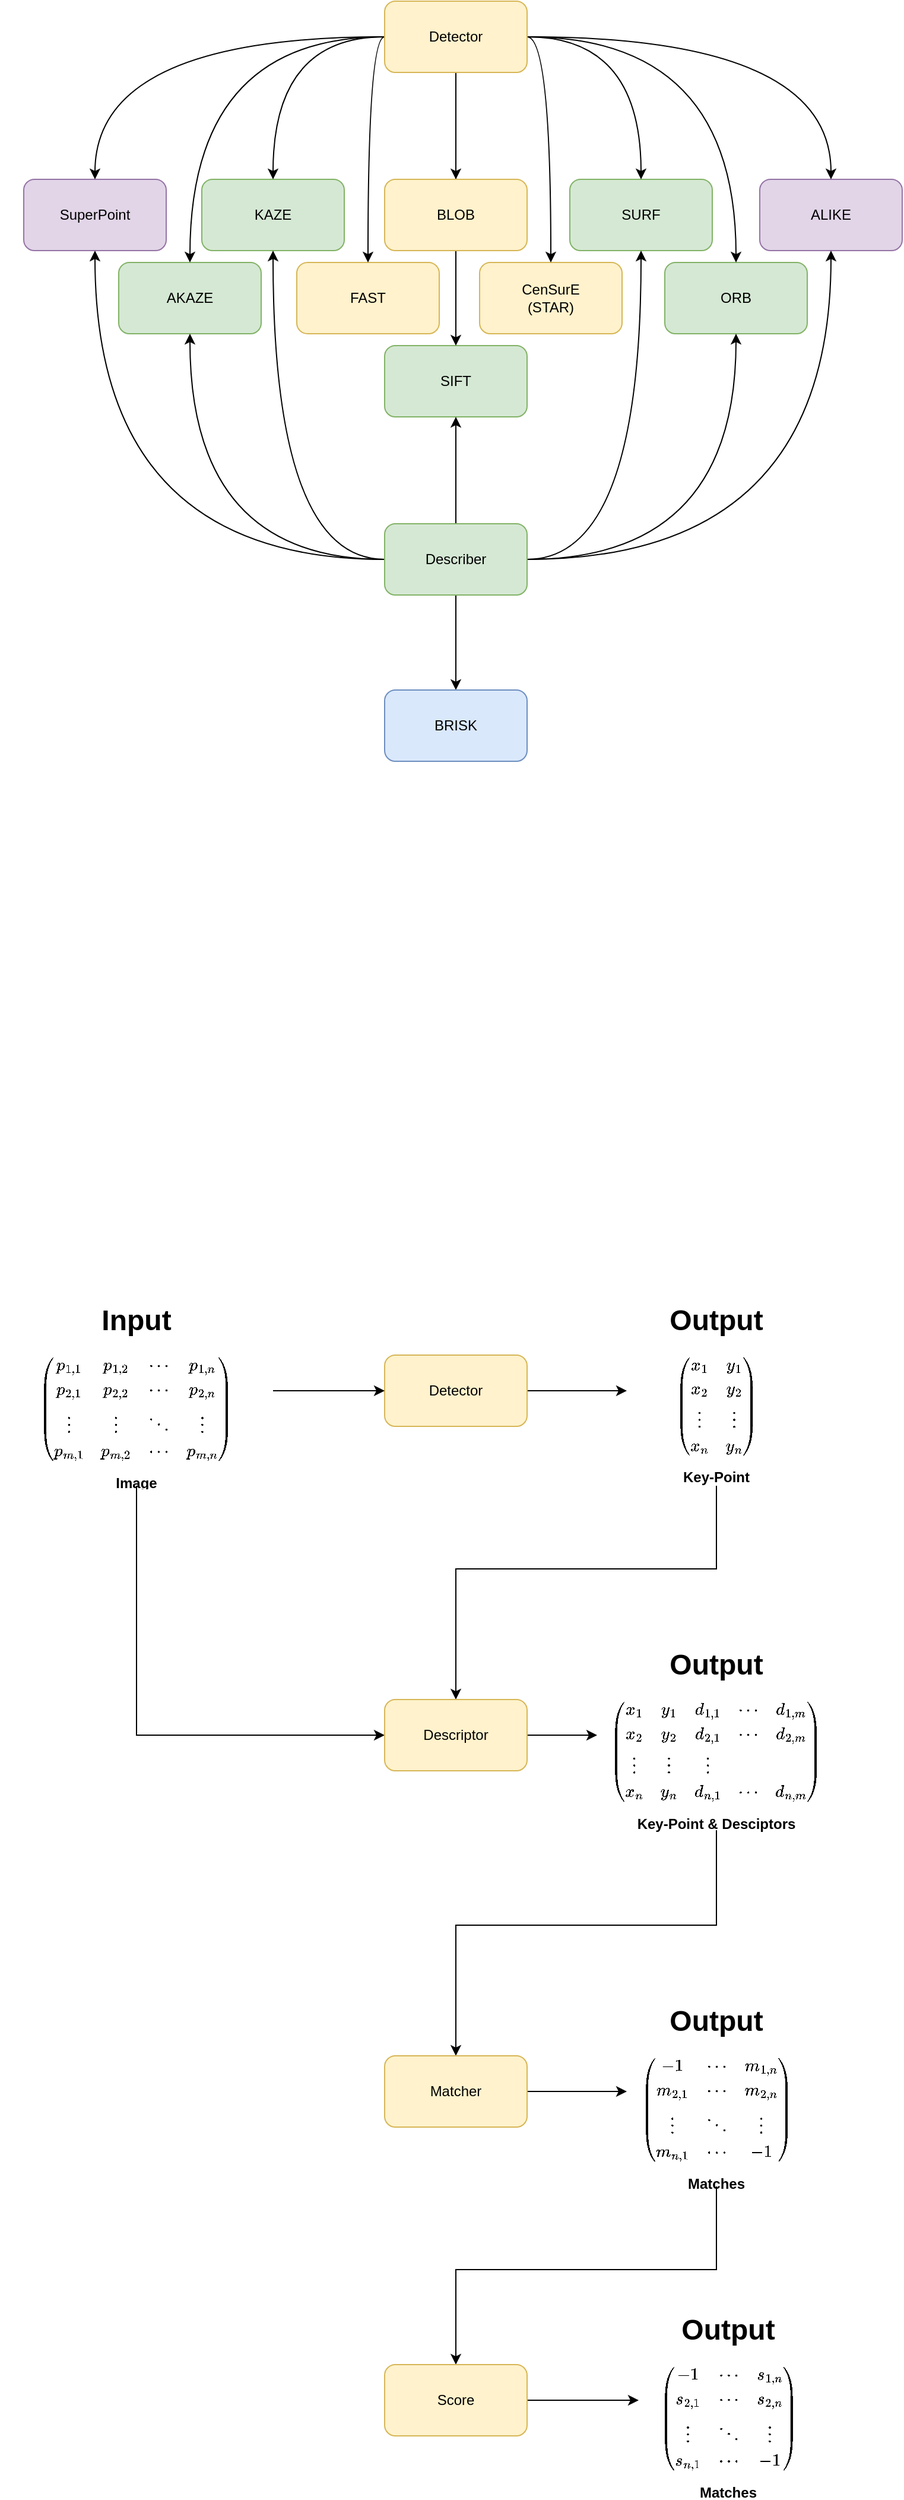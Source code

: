 <mxfile version="24.7.17" pages="4">
  <diagram name="Overview" id="sWZGb71PeXcAvq9mFSg-">
    <mxGraphModel dx="1434" dy="746" grid="1" gridSize="10" guides="1" tooltips="1" connect="1" arrows="1" fold="1" page="1" pageScale="1" pageWidth="827" pageHeight="1169" math="1" shadow="0">
      <root>
        <mxCell id="0" />
        <mxCell id="1" parent="0" />
        <mxCell id="1YRwYZP7mux8M5gWQW1v-1" value="SIFT" style="rounded=1;whiteSpace=wrap;html=1;fillColor=#d5e8d4;strokeColor=#82b366;" parent="1" vertex="1">
          <mxGeometry x="354" y="480" width="120" height="60" as="geometry" />
        </mxCell>
        <mxCell id="1YRwYZP7mux8M5gWQW1v-2" value="SURF" style="rounded=1;whiteSpace=wrap;html=1;fillColor=#d5e8d4;strokeColor=#82b366;" parent="1" vertex="1">
          <mxGeometry x="510" y="340" width="120" height="60" as="geometry" />
        </mxCell>
        <mxCell id="1YRwYZP7mux8M5gWQW1v-3" value="FAST" style="rounded=1;whiteSpace=wrap;html=1;fillColor=#fff2cc;strokeColor=#d6b656;" parent="1" vertex="1">
          <mxGeometry x="280" y="410" width="120" height="60" as="geometry" />
        </mxCell>
        <mxCell id="1YRwYZP7mux8M5gWQW1v-4" value="SuperPoint" style="rounded=1;whiteSpace=wrap;html=1;fillColor=#e1d5e7;strokeColor=#9673a6;" parent="1" vertex="1">
          <mxGeometry x="50" y="340" width="120" height="60" as="geometry" />
        </mxCell>
        <mxCell id="1YRwYZP7mux8M5gWQW1v-5" value="&lt;div&gt;CenSurE&lt;/div&gt;&lt;div&gt;(STAR)&lt;br&gt;&lt;/div&gt;" style="rounded=1;whiteSpace=wrap;html=1;fillColor=#fff2cc;strokeColor=#d6b656;" parent="1" vertex="1">
          <mxGeometry x="434" y="410" width="120" height="60" as="geometry" />
        </mxCell>
        <mxCell id="1YRwYZP7mux8M5gWQW1v-6" value="ORB" style="rounded=1;whiteSpace=wrap;html=1;fillColor=#d5e8d4;strokeColor=#82b366;" parent="1" vertex="1">
          <mxGeometry x="590" y="410" width="120" height="60" as="geometry" />
        </mxCell>
        <mxCell id="1YRwYZP7mux8M5gWQW1v-7" value="AKAZE" style="rounded=1;whiteSpace=wrap;html=1;fillColor=#d5e8d4;strokeColor=#82b366;" parent="1" vertex="1">
          <mxGeometry x="130" y="410" width="120" height="60" as="geometry" />
        </mxCell>
        <mxCell id="1YRwYZP7mux8M5gWQW1v-8" value="KAZE" style="rounded=1;whiteSpace=wrap;html=1;fillColor=#d5e8d4;strokeColor=#82b366;" parent="1" vertex="1">
          <mxGeometry x="200" y="340" width="120" height="60" as="geometry" />
        </mxCell>
        <mxCell id="1YRwYZP7mux8M5gWQW1v-9" value="ALIKE" style="rounded=1;whiteSpace=wrap;html=1;fillColor=#e1d5e7;strokeColor=#9673a6;" parent="1" vertex="1">
          <mxGeometry x="670" y="340" width="120" height="60" as="geometry" />
        </mxCell>
        <mxCell id="1YRwYZP7mux8M5gWQW1v-12" style="edgeStyle=orthogonalEdgeStyle;rounded=1;orthogonalLoop=1;jettySize=auto;html=1;curved=1;" parent="1" source="1YRwYZP7mux8M5gWQW1v-11" target="1YRwYZP7mux8M5gWQW1v-1" edge="1">
          <mxGeometry relative="1" as="geometry" />
        </mxCell>
        <mxCell id="1YRwYZP7mux8M5gWQW1v-13" style="edgeStyle=orthogonalEdgeStyle;rounded=1;orthogonalLoop=1;jettySize=auto;html=1;curved=1;" parent="1" source="1YRwYZP7mux8M5gWQW1v-11" target="1YRwYZP7mux8M5gWQW1v-2" edge="1">
          <mxGeometry relative="1" as="geometry" />
        </mxCell>
        <mxCell id="1YRwYZP7mux8M5gWQW1v-14" style="edgeStyle=orthogonalEdgeStyle;orthogonalLoop=1;jettySize=auto;html=1;curved=1;" parent="1" source="1YRwYZP7mux8M5gWQW1v-11" target="1YRwYZP7mux8M5gWQW1v-9" edge="1">
          <mxGeometry relative="1" as="geometry" />
        </mxCell>
        <mxCell id="1YRwYZP7mux8M5gWQW1v-15" style="edgeStyle=orthogonalEdgeStyle;orthogonalLoop=1;jettySize=auto;html=1;curved=1;" parent="1" source="1YRwYZP7mux8M5gWQW1v-11" target="1YRwYZP7mux8M5gWQW1v-3" edge="1">
          <mxGeometry relative="1" as="geometry">
            <Array as="points">
              <mxPoint x="340" y="220" />
            </Array>
          </mxGeometry>
        </mxCell>
        <mxCell id="1YRwYZP7mux8M5gWQW1v-16" style="edgeStyle=orthogonalEdgeStyle;rounded=1;orthogonalLoop=1;jettySize=auto;html=1;curved=1;" parent="1" source="1YRwYZP7mux8M5gWQW1v-11" target="1YRwYZP7mux8M5gWQW1v-8" edge="1">
          <mxGeometry relative="1" as="geometry" />
        </mxCell>
        <mxCell id="1YRwYZP7mux8M5gWQW1v-17" style="edgeStyle=orthogonalEdgeStyle;rounded=1;orthogonalLoop=1;jettySize=auto;html=1;curved=1;" parent="1" source="1YRwYZP7mux8M5gWQW1v-11" target="1YRwYZP7mux8M5gWQW1v-5" edge="1">
          <mxGeometry relative="1" as="geometry">
            <Array as="points">
              <mxPoint x="494" y="220" />
            </Array>
          </mxGeometry>
        </mxCell>
        <mxCell id="1YRwYZP7mux8M5gWQW1v-18" style="edgeStyle=orthogonalEdgeStyle;rounded=1;orthogonalLoop=1;jettySize=auto;html=1;curved=1;" parent="1" source="1YRwYZP7mux8M5gWQW1v-11" target="1YRwYZP7mux8M5gWQW1v-4" edge="1">
          <mxGeometry relative="1" as="geometry">
            <Array as="points">
              <mxPoint x="110" y="220" />
            </Array>
          </mxGeometry>
        </mxCell>
        <mxCell id="1YRwYZP7mux8M5gWQW1v-19" style="edgeStyle=orthogonalEdgeStyle;rounded=1;orthogonalLoop=1;jettySize=auto;html=1;curved=1;" parent="1" source="1YRwYZP7mux8M5gWQW1v-11" target="1YRwYZP7mux8M5gWQW1v-7" edge="1">
          <mxGeometry relative="1" as="geometry" />
        </mxCell>
        <mxCell id="1YRwYZP7mux8M5gWQW1v-20" style="edgeStyle=orthogonalEdgeStyle;rounded=1;orthogonalLoop=1;jettySize=auto;html=1;curved=1;" parent="1" source="1YRwYZP7mux8M5gWQW1v-11" target="1YRwYZP7mux8M5gWQW1v-6" edge="1">
          <mxGeometry relative="1" as="geometry" />
        </mxCell>
        <mxCell id="1YRwYZP7mux8M5gWQW1v-21" style="edgeStyle=orthogonalEdgeStyle;rounded=1;orthogonalLoop=1;jettySize=auto;html=1;jumpStyle=none;" parent="1" source="1YRwYZP7mux8M5gWQW1v-11" target="1YRwYZP7mux8M5gWQW1v-10" edge="1">
          <mxGeometry relative="1" as="geometry" />
        </mxCell>
        <mxCell id="1YRwYZP7mux8M5gWQW1v-11" value="Detector" style="rounded=1;whiteSpace=wrap;html=1;fillColor=#fff2cc;strokeColor=#d6b656;" parent="1" vertex="1">
          <mxGeometry x="354" y="190" width="120" height="60" as="geometry" />
        </mxCell>
        <mxCell id="1YRwYZP7mux8M5gWQW1v-23" style="edgeStyle=orthogonalEdgeStyle;rounded=1;orthogonalLoop=1;jettySize=auto;html=1;curved=1;" parent="1" source="1YRwYZP7mux8M5gWQW1v-22" target="1YRwYZP7mux8M5gWQW1v-6" edge="1">
          <mxGeometry relative="1" as="geometry" />
        </mxCell>
        <mxCell id="1YRwYZP7mux8M5gWQW1v-24" style="edgeStyle=orthogonalEdgeStyle;rounded=1;orthogonalLoop=1;jettySize=auto;html=1;curved=1;" parent="1" source="1YRwYZP7mux8M5gWQW1v-22" target="1YRwYZP7mux8M5gWQW1v-1" edge="1">
          <mxGeometry relative="1" as="geometry" />
        </mxCell>
        <mxCell id="1YRwYZP7mux8M5gWQW1v-25" style="edgeStyle=orthogonalEdgeStyle;rounded=1;orthogonalLoop=1;jettySize=auto;html=1;curved=1;" parent="1" source="1YRwYZP7mux8M5gWQW1v-22" target="1YRwYZP7mux8M5gWQW1v-2" edge="1">
          <mxGeometry relative="1" as="geometry" />
        </mxCell>
        <mxCell id="1YRwYZP7mux8M5gWQW1v-26" style="edgeStyle=orthogonalEdgeStyle;rounded=1;orthogonalLoop=1;jettySize=auto;html=1;curved=1;" parent="1" source="1YRwYZP7mux8M5gWQW1v-22" target="1YRwYZP7mux8M5gWQW1v-9" edge="1">
          <mxGeometry relative="1" as="geometry" />
        </mxCell>
        <mxCell id="1YRwYZP7mux8M5gWQW1v-28" style="edgeStyle=orthogonalEdgeStyle;rounded=1;orthogonalLoop=1;jettySize=auto;html=1;curved=1;" parent="1" source="1YRwYZP7mux8M5gWQW1v-22" target="1YRwYZP7mux8M5gWQW1v-7" edge="1">
          <mxGeometry relative="1" as="geometry" />
        </mxCell>
        <mxCell id="1YRwYZP7mux8M5gWQW1v-29" style="edgeStyle=orthogonalEdgeStyle;rounded=1;orthogonalLoop=1;jettySize=auto;html=1;curved=1;" parent="1" source="1YRwYZP7mux8M5gWQW1v-22" target="1YRwYZP7mux8M5gWQW1v-8" edge="1">
          <mxGeometry relative="1" as="geometry" />
        </mxCell>
        <mxCell id="1YRwYZP7mux8M5gWQW1v-31" style="edgeStyle=orthogonalEdgeStyle;rounded=1;orthogonalLoop=1;jettySize=auto;html=1;curved=1;" parent="1" source="1YRwYZP7mux8M5gWQW1v-22" target="1YRwYZP7mux8M5gWQW1v-30" edge="1">
          <mxGeometry relative="1" as="geometry" />
        </mxCell>
        <mxCell id="1YRwYZP7mux8M5gWQW1v-35" style="edgeStyle=orthogonalEdgeStyle;rounded=1;orthogonalLoop=1;jettySize=auto;html=1;curved=1;" parent="1" source="1YRwYZP7mux8M5gWQW1v-22" target="1YRwYZP7mux8M5gWQW1v-4" edge="1">
          <mxGeometry relative="1" as="geometry" />
        </mxCell>
        <mxCell id="1YRwYZP7mux8M5gWQW1v-22" value="Describer" style="rounded=1;whiteSpace=wrap;html=1;fillColor=#d5e8d4;strokeColor=#82b366;" parent="1" vertex="1">
          <mxGeometry x="354" y="630" width="120" height="60" as="geometry" />
        </mxCell>
        <mxCell id="1YRwYZP7mux8M5gWQW1v-30" value="BRISK" style="rounded=1;whiteSpace=wrap;html=1;fillColor=#dae8fc;strokeColor=#6c8ebf;" parent="1" vertex="1">
          <mxGeometry x="354" y="770" width="120" height="60" as="geometry" />
        </mxCell>
        <mxCell id="1YRwYZP7mux8M5gWQW1v-10" value="BLOB" style="rounded=1;whiteSpace=wrap;html=1;fillColor=#fff2cc;strokeColor=#d6b656;" parent="1" vertex="1">
          <mxGeometry x="354" y="340" width="120" height="60" as="geometry" />
        </mxCell>
        <mxCell id="dpipNgCdHTUiP3xivRw5-1" style="edgeStyle=orthogonalEdgeStyle;rounded=0;orthogonalLoop=1;jettySize=auto;html=1;" edge="1" parent="1" source="dpipNgCdHTUiP3xivRw5-2" target="dpipNgCdHTUiP3xivRw5-5">
          <mxGeometry relative="1" as="geometry" />
        </mxCell>
        <mxCell id="dpipNgCdHTUiP3xivRw5-2" value="Detector" style="rounded=1;whiteSpace=wrap;html=1;fillColor=#fff2cc;strokeColor=#d6b656;" vertex="1" parent="1">
          <mxGeometry x="354" y="1330" width="120" height="60" as="geometry" />
        </mxCell>
        <mxCell id="dpipNgCdHTUiP3xivRw5-3" style="edgeStyle=orthogonalEdgeStyle;rounded=0;orthogonalLoop=1;jettySize=auto;html=1;" edge="1" parent="1" source="dpipNgCdHTUiP3xivRw5-4" target="dpipNgCdHTUiP3xivRw5-2">
          <mxGeometry relative="1" as="geometry" />
        </mxCell>
        <mxCell id="JdxUWr3azll5kuXcbtau-2" style="edgeStyle=orthogonalEdgeStyle;rounded=0;orthogonalLoop=1;jettySize=auto;html=1;" edge="1" parent="1" source="dpipNgCdHTUiP3xivRw5-4" target="k4X7iBls5FALdDRRIQfm-2">
          <mxGeometry relative="1" as="geometry">
            <Array as="points">
              <mxPoint x="145" y="1650" />
            </Array>
          </mxGeometry>
        </mxCell>
        <mxCell id="dpipNgCdHTUiP3xivRw5-4" value="&lt;h1 style=&quot;margin-top: 0px;&quot;&gt;Input&lt;/h1&gt;&lt;p&gt;$$\begin{pmatrix}&lt;br&gt;  p_{1,1} &amp;amp; p_{1,2} &amp;amp; \cdots &amp;amp; p_{1,n} \\&lt;br&gt;  p_{2,1} &amp;amp; p_{2,2} &amp;amp; \cdots &amp;amp; p_{2,n} \\&lt;br&gt;  \vdots  &amp;amp; \vdots  &amp;amp; \ddots &amp;amp; \vdots  \\&lt;br&gt;  p_{m,1} &amp;amp; p_{m,2} &amp;amp; \cdots &amp;amp; p_{m,n}&lt;br&gt; \end{pmatrix}$$&lt;/p&gt;&lt;p&gt;&lt;b&gt;Image&lt;/b&gt;&lt;/p&gt;" style="text;html=1;whiteSpace=wrap;overflow=hidden;rounded=0;verticalAlign=top;align=center;" vertex="1" parent="1">
          <mxGeometry x="30" y="1280" width="230" height="160" as="geometry" />
        </mxCell>
        <mxCell id="JdxUWr3azll5kuXcbtau-1" style="edgeStyle=orthogonalEdgeStyle;rounded=0;orthogonalLoop=1;jettySize=auto;html=1;" edge="1" parent="1" source="dpipNgCdHTUiP3xivRw5-5" target="k4X7iBls5FALdDRRIQfm-2">
          <mxGeometry relative="1" as="geometry">
            <Array as="points">
              <mxPoint x="634" y="1510" />
              <mxPoint x="414" y="1510" />
            </Array>
          </mxGeometry>
        </mxCell>
        <mxCell id="dpipNgCdHTUiP3xivRw5-5" value="&lt;h1 style=&quot;margin-top: 0px;&quot;&gt;Output&lt;/h1&gt;&lt;p&gt;$$\begin{pmatrix}&lt;br&gt;  x_{1} &amp;amp; y_{1} \\&lt;br&gt;x_{2} &amp;amp; y_{2} \\&lt;br&gt;  \vdots  &amp;amp; \vdots \\&lt;br&gt;x_{n} &amp;amp; y_{n} \\&lt;br&gt;\end{pmatrix}$$&lt;/p&gt;&lt;p&gt;&lt;b&gt;Key-Point&lt;/b&gt;&lt;br&gt;&lt;/p&gt;" style="text;html=1;whiteSpace=wrap;overflow=hidden;rounded=0;verticalAlign=top;align=center;" vertex="1" parent="1">
          <mxGeometry x="558" y="1280" width="151" height="160" as="geometry" />
        </mxCell>
        <mxCell id="k4X7iBls5FALdDRRIQfm-1" style="edgeStyle=orthogonalEdgeStyle;rounded=0;orthogonalLoop=1;jettySize=auto;html=1;" edge="1" parent="1" source="k4X7iBls5FALdDRRIQfm-2" target="k4X7iBls5FALdDRRIQfm-5">
          <mxGeometry relative="1" as="geometry" />
        </mxCell>
        <mxCell id="k4X7iBls5FALdDRRIQfm-2" value="Descriptor" style="rounded=1;whiteSpace=wrap;html=1;fillColor=#fff2cc;strokeColor=#d6b656;" vertex="1" parent="1">
          <mxGeometry x="354" y="1620" width="120" height="60" as="geometry" />
        </mxCell>
        <mxCell id="Ujr6EPvd9NAxdhH3B1AX-6" style="edgeStyle=orthogonalEdgeStyle;rounded=0;orthogonalLoop=1;jettySize=auto;html=1;" edge="1" parent="1" source="k4X7iBls5FALdDRRIQfm-5" target="Ujr6EPvd9NAxdhH3B1AX-2">
          <mxGeometry relative="1" as="geometry">
            <Array as="points">
              <mxPoint x="634" y="1810" />
              <mxPoint x="414" y="1810" />
            </Array>
          </mxGeometry>
        </mxCell>
        <mxCell id="k4X7iBls5FALdDRRIQfm-5" value="&lt;h1 style=&quot;margin-top: 0px;&quot;&gt;Output&lt;/h1&gt;&lt;p&gt;$$\begin{pmatrix}&lt;br&gt;  x_{1} &amp;amp; y_{1} &amp;amp; d_{1,1} &amp;amp; \cdots &amp;amp; d_{1,m} \\&lt;br&gt;x_{2} &amp;amp; y_{2} &amp;amp; d_{2,1} &amp;amp; \cdots &amp;amp; d_{2,m}\\&lt;br&gt;  \vdots  &amp;amp; \vdots  &amp;amp; \vdots \\&lt;br&gt;x_{n} &amp;amp; y_{n} &amp;amp; d_{n,1} &amp;amp; \cdots &amp;amp; d_{n,m}\\&lt;br&gt;\end{pmatrix}$$&lt;/p&gt;&lt;p&gt;&lt;b&gt;Key-Point &amp;amp; Desciptors&lt;/b&gt;&lt;/p&gt;" style="text;html=1;whiteSpace=wrap;overflow=hidden;rounded=0;verticalAlign=top;align=center;" vertex="1" parent="1">
          <mxGeometry x="533" y="1570" width="201" height="160" as="geometry" />
        </mxCell>
        <mxCell id="Ujr6EPvd9NAxdhH3B1AX-1" style="edgeStyle=orthogonalEdgeStyle;rounded=0;orthogonalLoop=1;jettySize=auto;html=1;" edge="1" parent="1" source="Ujr6EPvd9NAxdhH3B1AX-2" target="Ujr6EPvd9NAxdhH3B1AX-5">
          <mxGeometry relative="1" as="geometry" />
        </mxCell>
        <mxCell id="Ujr6EPvd9NAxdhH3B1AX-2" value="&lt;div&gt;Matcher&lt;/div&gt;" style="rounded=1;whiteSpace=wrap;html=1;fillColor=#fff2cc;strokeColor=#d6b656;" vertex="1" parent="1">
          <mxGeometry x="354" y="1920" width="120" height="60" as="geometry" />
        </mxCell>
        <mxCell id="gwdEQLE45ms3bIy8mP9c-2" style="edgeStyle=orthogonalEdgeStyle;rounded=0;orthogonalLoop=1;jettySize=auto;html=1;" edge="1" parent="1" source="Ujr6EPvd9NAxdhH3B1AX-5" target="gwdEQLE45ms3bIy8mP9c-1">
          <mxGeometry relative="1" as="geometry">
            <Array as="points">
              <mxPoint x="634" y="2100" />
              <mxPoint x="414" y="2100" />
            </Array>
          </mxGeometry>
        </mxCell>
        <mxCell id="Ujr6EPvd9NAxdhH3B1AX-5" value="&lt;h1 style=&quot;margin-top: 0px;&quot;&gt;Output&lt;/h1&gt;&lt;p&gt;$$\begin{pmatrix}&lt;br&gt;  -1 &amp;amp; \cdots &amp;amp; m_{1,n} \\&lt;br&gt;m_{2,1} &amp;amp; \cdots &amp;amp; m_{2,n} \\&lt;br&gt;  \vdots  &amp;amp;  \ddots &amp;amp; \vdots \\&lt;br&gt;m_{n,1} &amp;amp; \cdots &amp;amp; -1 \\&lt;br&gt;\end{pmatrix}$$&lt;/p&gt;&lt;p&gt;&lt;b&gt;Matches&lt;/b&gt;&lt;br&gt;&lt;/p&gt;" style="text;html=1;whiteSpace=wrap;overflow=hidden;rounded=0;verticalAlign=top;align=center;" vertex="1" parent="1">
          <mxGeometry x="558" y="1870" width="151" height="160" as="geometry" />
        </mxCell>
        <mxCell id="gwdEQLE45ms3bIy8mP9c-5" style="edgeStyle=orthogonalEdgeStyle;rounded=0;orthogonalLoop=1;jettySize=auto;html=1;" edge="1" parent="1" source="gwdEQLE45ms3bIy8mP9c-1" target="gwdEQLE45ms3bIy8mP9c-6">
          <mxGeometry relative="1" as="geometry">
            <mxPoint x="558" y="2210" as="targetPoint" />
          </mxGeometry>
        </mxCell>
        <mxCell id="gwdEQLE45ms3bIy8mP9c-1" value="Score" style="rounded=1;whiteSpace=wrap;html=1;fillColor=#fff2cc;strokeColor=#d6b656;" vertex="1" parent="1">
          <mxGeometry x="354" y="2180" width="120" height="60" as="geometry" />
        </mxCell>
        <mxCell id="gwdEQLE45ms3bIy8mP9c-6" value="&lt;h1 style=&quot;margin-top: 0px;&quot;&gt;Output&lt;/h1&gt;&lt;p&gt;$$\begin{pmatrix}&lt;br&gt;  -1 &amp;amp; \cdots &amp;amp; s_{1,n} \\&lt;br&gt;s_{2,1} &amp;amp; \cdots &amp;amp; s_{2,n} \\&lt;br&gt;  \vdots  &amp;amp;  \ddots &amp;amp; \vdots \\&lt;br&gt;s_{n,1} &amp;amp; \cdots &amp;amp; -1 \\&lt;br&gt;\end{pmatrix}$$&lt;/p&gt;&lt;p&gt;&lt;b&gt;Matches&lt;/b&gt;&lt;br&gt;&lt;/p&gt;" style="text;html=1;whiteSpace=wrap;overflow=hidden;rounded=0;verticalAlign=top;align=center;" vertex="1" parent="1">
          <mxGeometry x="568" y="2130" width="151" height="160" as="geometry" />
        </mxCell>
      </root>
    </mxGraphModel>
  </diagram>
  <diagram id="N6PekhX9Nn40iwkXv7Qh" name="Detector">
    <mxGraphModel dx="1434" dy="746" grid="1" gridSize="10" guides="1" tooltips="1" connect="1" arrows="1" fold="1" page="1" pageScale="1" pageWidth="827" pageHeight="1169" math="1" shadow="0">
      <root>
        <mxCell id="0" />
        <mxCell id="1" parent="0" />
        <mxCell id="BrlGefKXM_X4xTfTVveJ-6" style="edgeStyle=orthogonalEdgeStyle;rounded=0;orthogonalLoop=1;jettySize=auto;html=1;" edge="1" parent="1" source="Mf5mvuodhPvErDg2HF0T-1" target="BrlGefKXM_X4xTfTVveJ-4">
          <mxGeometry relative="1" as="geometry" />
        </mxCell>
        <mxCell id="Mf5mvuodhPvErDg2HF0T-1" value="Detector" style="rounded=1;whiteSpace=wrap;html=1;fillColor=#fff2cc;strokeColor=#d6b656;" vertex="1" parent="1">
          <mxGeometry x="353" y="555" width="120" height="60" as="geometry" />
        </mxCell>
        <mxCell id="BrlGefKXM_X4xTfTVveJ-5" style="edgeStyle=orthogonalEdgeStyle;rounded=0;orthogonalLoop=1;jettySize=auto;html=1;" edge="1" parent="1" source="BrlGefKXM_X4xTfTVveJ-2" target="Mf5mvuodhPvErDg2HF0T-1">
          <mxGeometry relative="1" as="geometry" />
        </mxCell>
        <mxCell id="BrlGefKXM_X4xTfTVveJ-2" value="&lt;h1 style=&quot;margin-top: 0px;&quot;&gt;Input&lt;/h1&gt;&lt;p&gt;$$\begin{pmatrix}&lt;br&gt;  p_{1,1} &amp;amp; p_{1,2} &amp;amp; \cdots &amp;amp; p_{1,n} \\&lt;br&gt;  p_{2,1} &amp;amp; p_{2,2} &amp;amp; \cdots &amp;amp; p_{2,n} \\&lt;br&gt;  \vdots  &amp;amp; \vdots  &amp;amp; \ddots &amp;amp; \vdots  \\&lt;br&gt;  p_{m,1} &amp;amp; p_{m,2} &amp;amp; \cdots &amp;amp; p_{m,n}&lt;br&gt; \end{pmatrix}$$&lt;/p&gt;&lt;p&gt;&lt;b&gt;Image&lt;/b&gt;&lt;/p&gt;" style="text;html=1;whiteSpace=wrap;overflow=hidden;rounded=0;verticalAlign=top;align=center;" vertex="1" parent="1">
          <mxGeometry x="79" y="505" width="230" height="160" as="geometry" />
        </mxCell>
        <mxCell id="BrlGefKXM_X4xTfTVveJ-4" value="&lt;h1 style=&quot;margin-top: 0px;&quot;&gt;Output&lt;/h1&gt;&lt;p&gt;$$\begin{pmatrix}&lt;br&gt;  x_{1} &amp;amp; y_{1} \\&lt;br&gt;x_{2} &amp;amp; y_{2} \\&lt;br&gt;  \vdots  &amp;amp; \vdots \\&lt;br&gt;x_{n} &amp;amp; y_{n} \\&lt;br&gt;\end{pmatrix}$$&lt;/p&gt;&lt;p&gt;&lt;b&gt;Key-Point&lt;/b&gt;&lt;br&gt;&lt;/p&gt;" style="text;html=1;whiteSpace=wrap;overflow=hidden;rounded=0;verticalAlign=top;align=center;" vertex="1" parent="1">
          <mxGeometry x="519" y="505" width="151" height="160" as="geometry" />
        </mxCell>
      </root>
    </mxGraphModel>
  </diagram>
  <diagram name="Descriptor" id="cOo___V8ond1qroJ-_UN">
    <mxGraphModel dx="1434" dy="746" grid="1" gridSize="10" guides="1" tooltips="1" connect="1" arrows="1" fold="1" page="1" pageScale="1" pageWidth="827" pageHeight="1169" math="1" shadow="0">
      <root>
        <mxCell id="spUz1z7xRws1sokVrXlX-0" />
        <mxCell id="spUz1z7xRws1sokVrXlX-1" parent="spUz1z7xRws1sokVrXlX-0" />
        <mxCell id="spUz1z7xRws1sokVrXlX-2" style="edgeStyle=orthogonalEdgeStyle;rounded=0;orthogonalLoop=1;jettySize=auto;html=1;" edge="1" parent="spUz1z7xRws1sokVrXlX-1" source="spUz1z7xRws1sokVrXlX-3" target="spUz1z7xRws1sokVrXlX-6">
          <mxGeometry relative="1" as="geometry" />
        </mxCell>
        <mxCell id="spUz1z7xRws1sokVrXlX-3" value="Descriptor" style="rounded=1;whiteSpace=wrap;html=1;fillColor=#fff2cc;strokeColor=#d6b656;" vertex="1" parent="spUz1z7xRws1sokVrXlX-1">
          <mxGeometry x="353" y="555" width="120" height="60" as="geometry" />
        </mxCell>
        <mxCell id="spUz1z7xRws1sokVrXlX-4" style="rounded=0;orthogonalLoop=1;jettySize=auto;html=1;" edge="1" parent="spUz1z7xRws1sokVrXlX-1" source="spUz1z7xRws1sokVrXlX-5" target="spUz1z7xRws1sokVrXlX-3">
          <mxGeometry relative="1" as="geometry" />
        </mxCell>
        <mxCell id="spUz1z7xRws1sokVrXlX-5" value="&lt;h1 style=&quot;margin-top: 0px;&quot;&gt;Input&lt;/h1&gt;&lt;p&gt;$$\begin{pmatrix}&lt;br&gt;  p_{1,1} &amp;amp; p_{1,2} &amp;amp; \cdots &amp;amp; p_{1,n} \\&lt;br&gt;  p_{2,1} &amp;amp; p_{2,2} &amp;amp; \cdots &amp;amp; p_{2,n} \\&lt;br&gt;  \vdots  &amp;amp; \vdots  &amp;amp; \ddots &amp;amp; \vdots  \\&lt;br&gt;  p_{m,1} &amp;amp; p_{m,2} &amp;amp; \cdots &amp;amp; p_{m,n}&lt;br&gt; \end{pmatrix}$$&lt;/p&gt;&lt;p&gt;&lt;b&gt;Image&lt;/b&gt;&lt;/p&gt;" style="text;html=1;whiteSpace=wrap;overflow=hidden;rounded=0;verticalAlign=top;align=center;" vertex="1" parent="spUz1z7xRws1sokVrXlX-1">
          <mxGeometry x="70.5" y="395" width="180" height="160" as="geometry" />
        </mxCell>
        <mxCell id="spUz1z7xRws1sokVrXlX-6" value="&lt;h1 style=&quot;margin-top: 0px;&quot;&gt;Output&lt;/h1&gt;&lt;p&gt;$$\begin{pmatrix}&lt;br&gt;  x_{1} &amp;amp; y_{1} &amp;amp; d_{1,1} &amp;amp; \cdots &amp;amp; d_{1,m} \\&lt;br&gt;x_{2} &amp;amp; y_{2} &amp;amp; d_{2,1} &amp;amp; \cdots &amp;amp; d_{2,m}\\&lt;br&gt;  \vdots  &amp;amp; \vdots  &amp;amp; \vdots \\&lt;br&gt;x_{n} &amp;amp; y_{n} &amp;amp; d_{n,1} &amp;amp; \cdots &amp;amp; d_{n,m}\\&lt;br&gt;\end{pmatrix}$$&lt;/p&gt;&lt;p&gt;&lt;b&gt;Key-Point &amp;amp; Desciptors&lt;/b&gt;&lt;/p&gt;" style="text;html=1;whiteSpace=wrap;overflow=hidden;rounded=0;verticalAlign=top;align=center;" vertex="1" parent="spUz1z7xRws1sokVrXlX-1">
          <mxGeometry x="519" y="505" width="281" height="160" as="geometry" />
        </mxCell>
        <mxCell id="m5lHo3x3BG16EUp3aYKc-1" style="rounded=0;orthogonalLoop=1;jettySize=auto;html=1;" edge="1" parent="spUz1z7xRws1sokVrXlX-1" source="m5lHo3x3BG16EUp3aYKc-0" target="spUz1z7xRws1sokVrXlX-3">
          <mxGeometry relative="1" as="geometry" />
        </mxCell>
        <mxCell id="m5lHo3x3BG16EUp3aYKc-0" value="&lt;h1 style=&quot;margin-top: 0px;&quot;&gt;Input&lt;/h1&gt;&lt;p&gt;$$\begin{pmatrix}&lt;br&gt;  x_{1} &amp;amp; y_{1} \\&lt;br&gt;x_{2} &amp;amp; y_{2} \\&lt;br&gt;  \vdots  &amp;amp; \vdots \\&lt;br&gt;x_{n} &amp;amp; y_{n} \\&lt;br&gt;\end{pmatrix}$$&lt;/p&gt;&lt;p&gt;&lt;b&gt;Key-Point&lt;/b&gt;&lt;br&gt;&lt;/p&gt;" style="text;html=1;whiteSpace=wrap;overflow=hidden;rounded=0;verticalAlign=top;align=center;" vertex="1" parent="spUz1z7xRws1sokVrXlX-1">
          <mxGeometry x="85" y="615" width="151" height="160" as="geometry" />
        </mxCell>
      </root>
    </mxGraphModel>
  </diagram>
  <diagram name="Matcher" id="kiiy8zaz0ry9mw_DUAPK">
    <mxGraphModel dx="1593" dy="829" grid="1" gridSize="10" guides="1" tooltips="1" connect="1" arrows="1" fold="1" page="1" pageScale="1" pageWidth="827" pageHeight="1169" math="1" shadow="0">
      <root>
        <mxCell id="Dd5cyLZGd8WTyPzuxuly-0" />
        <mxCell id="Dd5cyLZGd8WTyPzuxuly-1" parent="Dd5cyLZGd8WTyPzuxuly-0" />
        <mxCell id="oLbqGrE4C3t1LByqrkTw-1" style="edgeStyle=orthogonalEdgeStyle;rounded=0;orthogonalLoop=1;jettySize=auto;html=1;" edge="1" parent="Dd5cyLZGd8WTyPzuxuly-1" source="Dd5cyLZGd8WTyPzuxuly-3" target="Dd5cyLZGd8WTyPzuxuly-8">
          <mxGeometry relative="1" as="geometry" />
        </mxCell>
        <mxCell id="Dd5cyLZGd8WTyPzuxuly-3" value="&lt;div&gt;Matcher&lt;/div&gt;" style="rounded=1;whiteSpace=wrap;html=1;fillColor=#fff2cc;strokeColor=#d6b656;" vertex="1" parent="Dd5cyLZGd8WTyPzuxuly-1">
          <mxGeometry x="353" y="555" width="120" height="60" as="geometry" />
        </mxCell>
        <mxCell id="oLbqGrE4C3t1LByqrkTw-0" style="edgeStyle=orthogonalEdgeStyle;rounded=0;orthogonalLoop=1;jettySize=auto;html=1;" edge="1" parent="Dd5cyLZGd8WTyPzuxuly-1" source="Dd5cyLZGd8WTyPzuxuly-6" target="Dd5cyLZGd8WTyPzuxuly-3">
          <mxGeometry relative="1" as="geometry" />
        </mxCell>
        <mxCell id="Dd5cyLZGd8WTyPzuxuly-6" value="&lt;h1 style=&quot;margin-top: 0px;&quot;&gt;Input&lt;/h1&gt;&lt;p&gt;$$\begin{pmatrix}&lt;br&gt;  x_{1} &amp;amp; y_{1} &amp;amp; d_{1,1} &amp;amp; \cdots &amp;amp; d_{1,m} \\&lt;br&gt;x_{2} &amp;amp; y_{2} &amp;amp; d_{2,1} &amp;amp; \cdots &amp;amp; d_{2,m}\\&lt;br&gt;  \vdots  &amp;amp; \vdots  &amp;amp; \vdots &amp;amp; \ddots &amp;amp; \vdots \\&lt;br&gt;x_{n} &amp;amp; y_{n} &amp;amp; d_{n,1} &amp;amp; \cdots &amp;amp; d_{n,m}\\&lt;br&gt;\end{pmatrix}$$&lt;/p&gt;&lt;p&gt;&lt;b&gt;Key-Point &amp;amp; Desciptors&lt;/b&gt;&lt;/p&gt;" style="text;html=1;whiteSpace=wrap;overflow=hidden;rounded=0;verticalAlign=top;align=center;" vertex="1" parent="Dd5cyLZGd8WTyPzuxuly-1">
          <mxGeometry x="80" y="505" width="190" height="160" as="geometry" />
        </mxCell>
        <mxCell id="Dd5cyLZGd8WTyPzuxuly-8" value="&lt;h1 style=&quot;margin-top: 0px;&quot;&gt;Output&lt;/h1&gt;&lt;p&gt;$$\begin{pmatrix}&lt;br&gt;  m_{1,1} &amp;amp; \cdots &amp;amp; m_{1,n} \\&lt;br&gt;m_{2,1} &amp;amp; \cdots &amp;amp; m_{2,n} \\&lt;br&gt;  \vdots  &amp;amp;  \ddots &amp;amp; \vdots \\&lt;br&gt;m_{n,1} &amp;amp; \cdots &amp;amp; m_{n,n} \\&lt;br&gt;\end{pmatrix}$$&lt;/p&gt;&lt;p&gt;&lt;b&gt;Matches&lt;/b&gt;&lt;br&gt;&lt;/p&gt;" style="text;html=1;whiteSpace=wrap;overflow=hidden;rounded=0;verticalAlign=top;align=center;" vertex="1" parent="Dd5cyLZGd8WTyPzuxuly-1">
          <mxGeometry x="560" y="505" width="151" height="160" as="geometry" />
        </mxCell>
      </root>
    </mxGraphModel>
  </diagram>
</mxfile>
